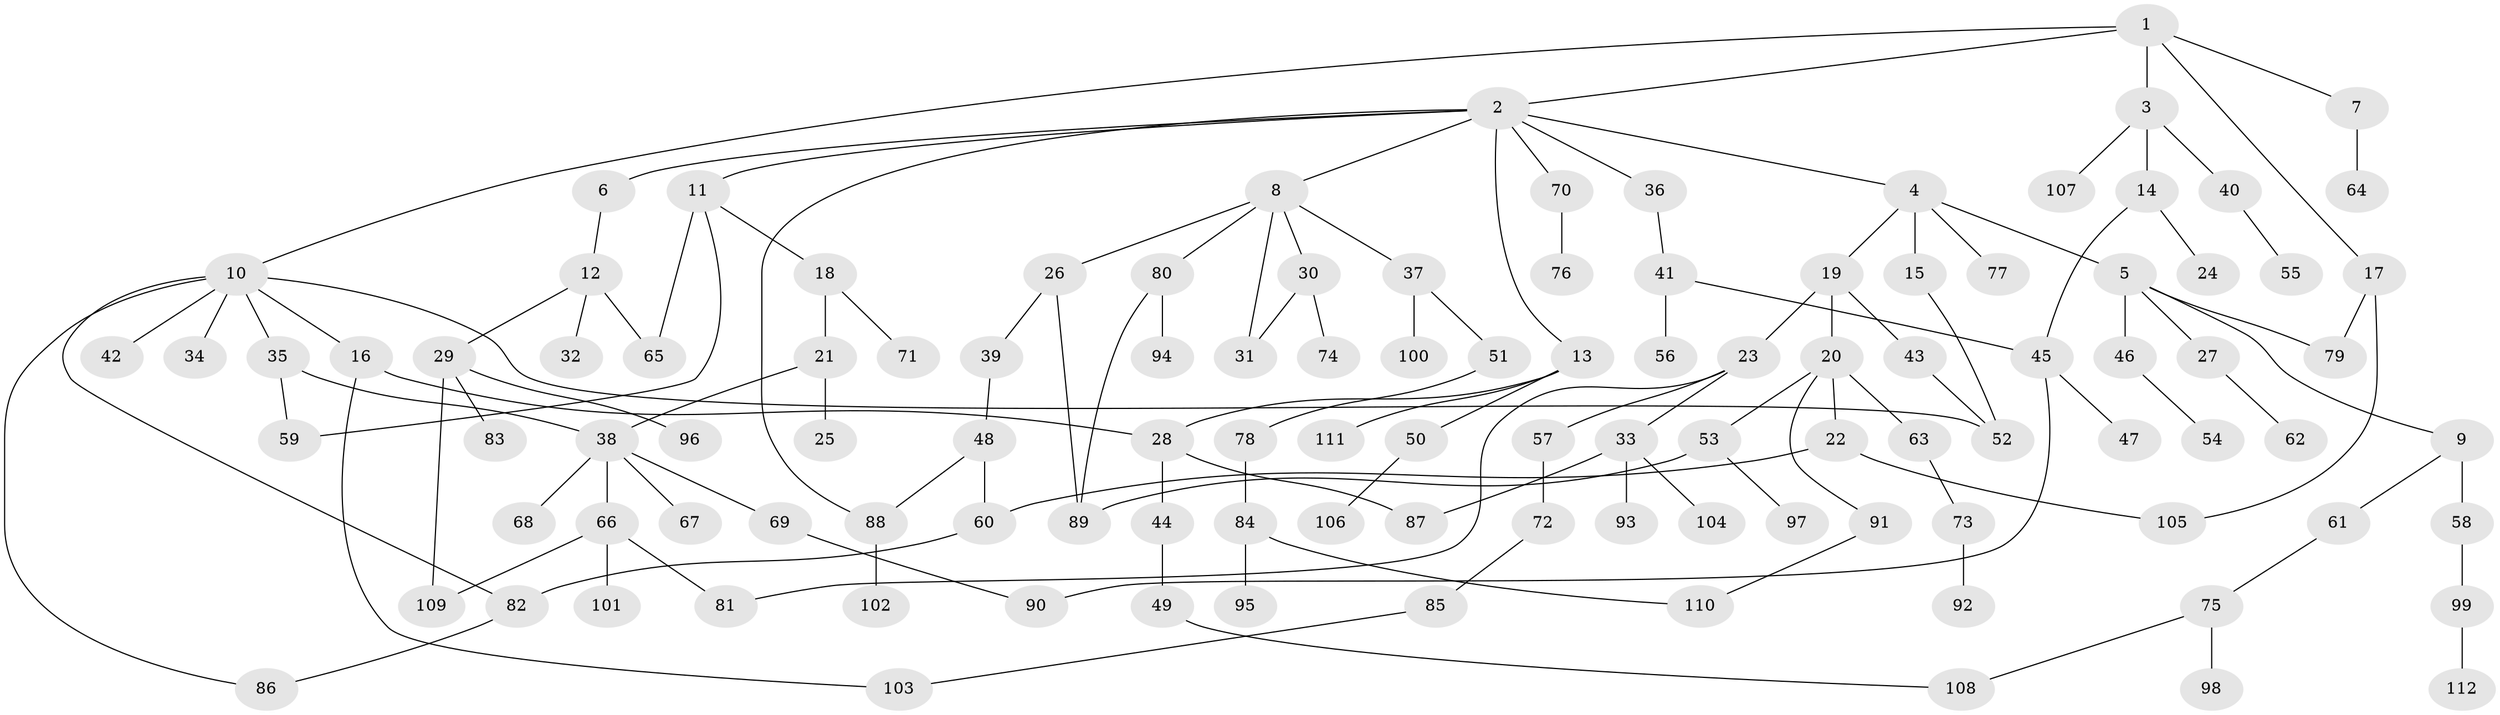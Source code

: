 // Generated by graph-tools (version 1.1) at 2025/42/03/09/25 04:42:00]
// undirected, 112 vertices, 134 edges
graph export_dot {
graph [start="1"]
  node [color=gray90,style=filled];
  1;
  2;
  3;
  4;
  5;
  6;
  7;
  8;
  9;
  10;
  11;
  12;
  13;
  14;
  15;
  16;
  17;
  18;
  19;
  20;
  21;
  22;
  23;
  24;
  25;
  26;
  27;
  28;
  29;
  30;
  31;
  32;
  33;
  34;
  35;
  36;
  37;
  38;
  39;
  40;
  41;
  42;
  43;
  44;
  45;
  46;
  47;
  48;
  49;
  50;
  51;
  52;
  53;
  54;
  55;
  56;
  57;
  58;
  59;
  60;
  61;
  62;
  63;
  64;
  65;
  66;
  67;
  68;
  69;
  70;
  71;
  72;
  73;
  74;
  75;
  76;
  77;
  78;
  79;
  80;
  81;
  82;
  83;
  84;
  85;
  86;
  87;
  88;
  89;
  90;
  91;
  92;
  93;
  94;
  95;
  96;
  97;
  98;
  99;
  100;
  101;
  102;
  103;
  104;
  105;
  106;
  107;
  108;
  109;
  110;
  111;
  112;
  1 -- 2;
  1 -- 3;
  1 -- 7;
  1 -- 10;
  1 -- 17;
  2 -- 4;
  2 -- 6;
  2 -- 8;
  2 -- 11;
  2 -- 13;
  2 -- 36;
  2 -- 70;
  2 -- 88;
  3 -- 14;
  3 -- 40;
  3 -- 107;
  4 -- 5;
  4 -- 15;
  4 -- 19;
  4 -- 77;
  5 -- 9;
  5 -- 27;
  5 -- 46;
  5 -- 79;
  6 -- 12;
  7 -- 64;
  8 -- 26;
  8 -- 30;
  8 -- 31;
  8 -- 37;
  8 -- 80;
  9 -- 58;
  9 -- 61;
  10 -- 16;
  10 -- 34;
  10 -- 35;
  10 -- 42;
  10 -- 52;
  10 -- 82;
  10 -- 86;
  11 -- 18;
  11 -- 59;
  11 -- 65;
  12 -- 29;
  12 -- 32;
  12 -- 65;
  13 -- 50;
  13 -- 111;
  13 -- 28;
  14 -- 24;
  14 -- 45;
  15 -- 52;
  16 -- 28;
  16 -- 103;
  17 -- 79;
  17 -- 105;
  18 -- 21;
  18 -- 71;
  19 -- 20;
  19 -- 23;
  19 -- 43;
  20 -- 22;
  20 -- 53;
  20 -- 63;
  20 -- 91;
  21 -- 25;
  21 -- 38;
  22 -- 105;
  22 -- 60;
  23 -- 33;
  23 -- 57;
  23 -- 81;
  26 -- 39;
  26 -- 89;
  27 -- 62;
  28 -- 44;
  28 -- 87;
  29 -- 83;
  29 -- 96;
  29 -- 109;
  30 -- 74;
  30 -- 31;
  33 -- 93;
  33 -- 104;
  33 -- 87;
  35 -- 38;
  35 -- 59;
  36 -- 41;
  37 -- 51;
  37 -- 100;
  38 -- 66;
  38 -- 67;
  38 -- 68;
  38 -- 69;
  39 -- 48;
  40 -- 55;
  41 -- 45;
  41 -- 56;
  43 -- 52;
  44 -- 49;
  45 -- 47;
  45 -- 90;
  46 -- 54;
  48 -- 60;
  48 -- 88;
  49 -- 108;
  50 -- 106;
  51 -- 78;
  53 -- 97;
  53 -- 89;
  57 -- 72;
  58 -- 99;
  60 -- 82;
  61 -- 75;
  63 -- 73;
  66 -- 81;
  66 -- 101;
  66 -- 109;
  69 -- 90;
  70 -- 76;
  72 -- 85;
  73 -- 92;
  75 -- 98;
  75 -- 108;
  78 -- 84;
  80 -- 94;
  80 -- 89;
  82 -- 86;
  84 -- 95;
  84 -- 110;
  85 -- 103;
  88 -- 102;
  91 -- 110;
  99 -- 112;
}
